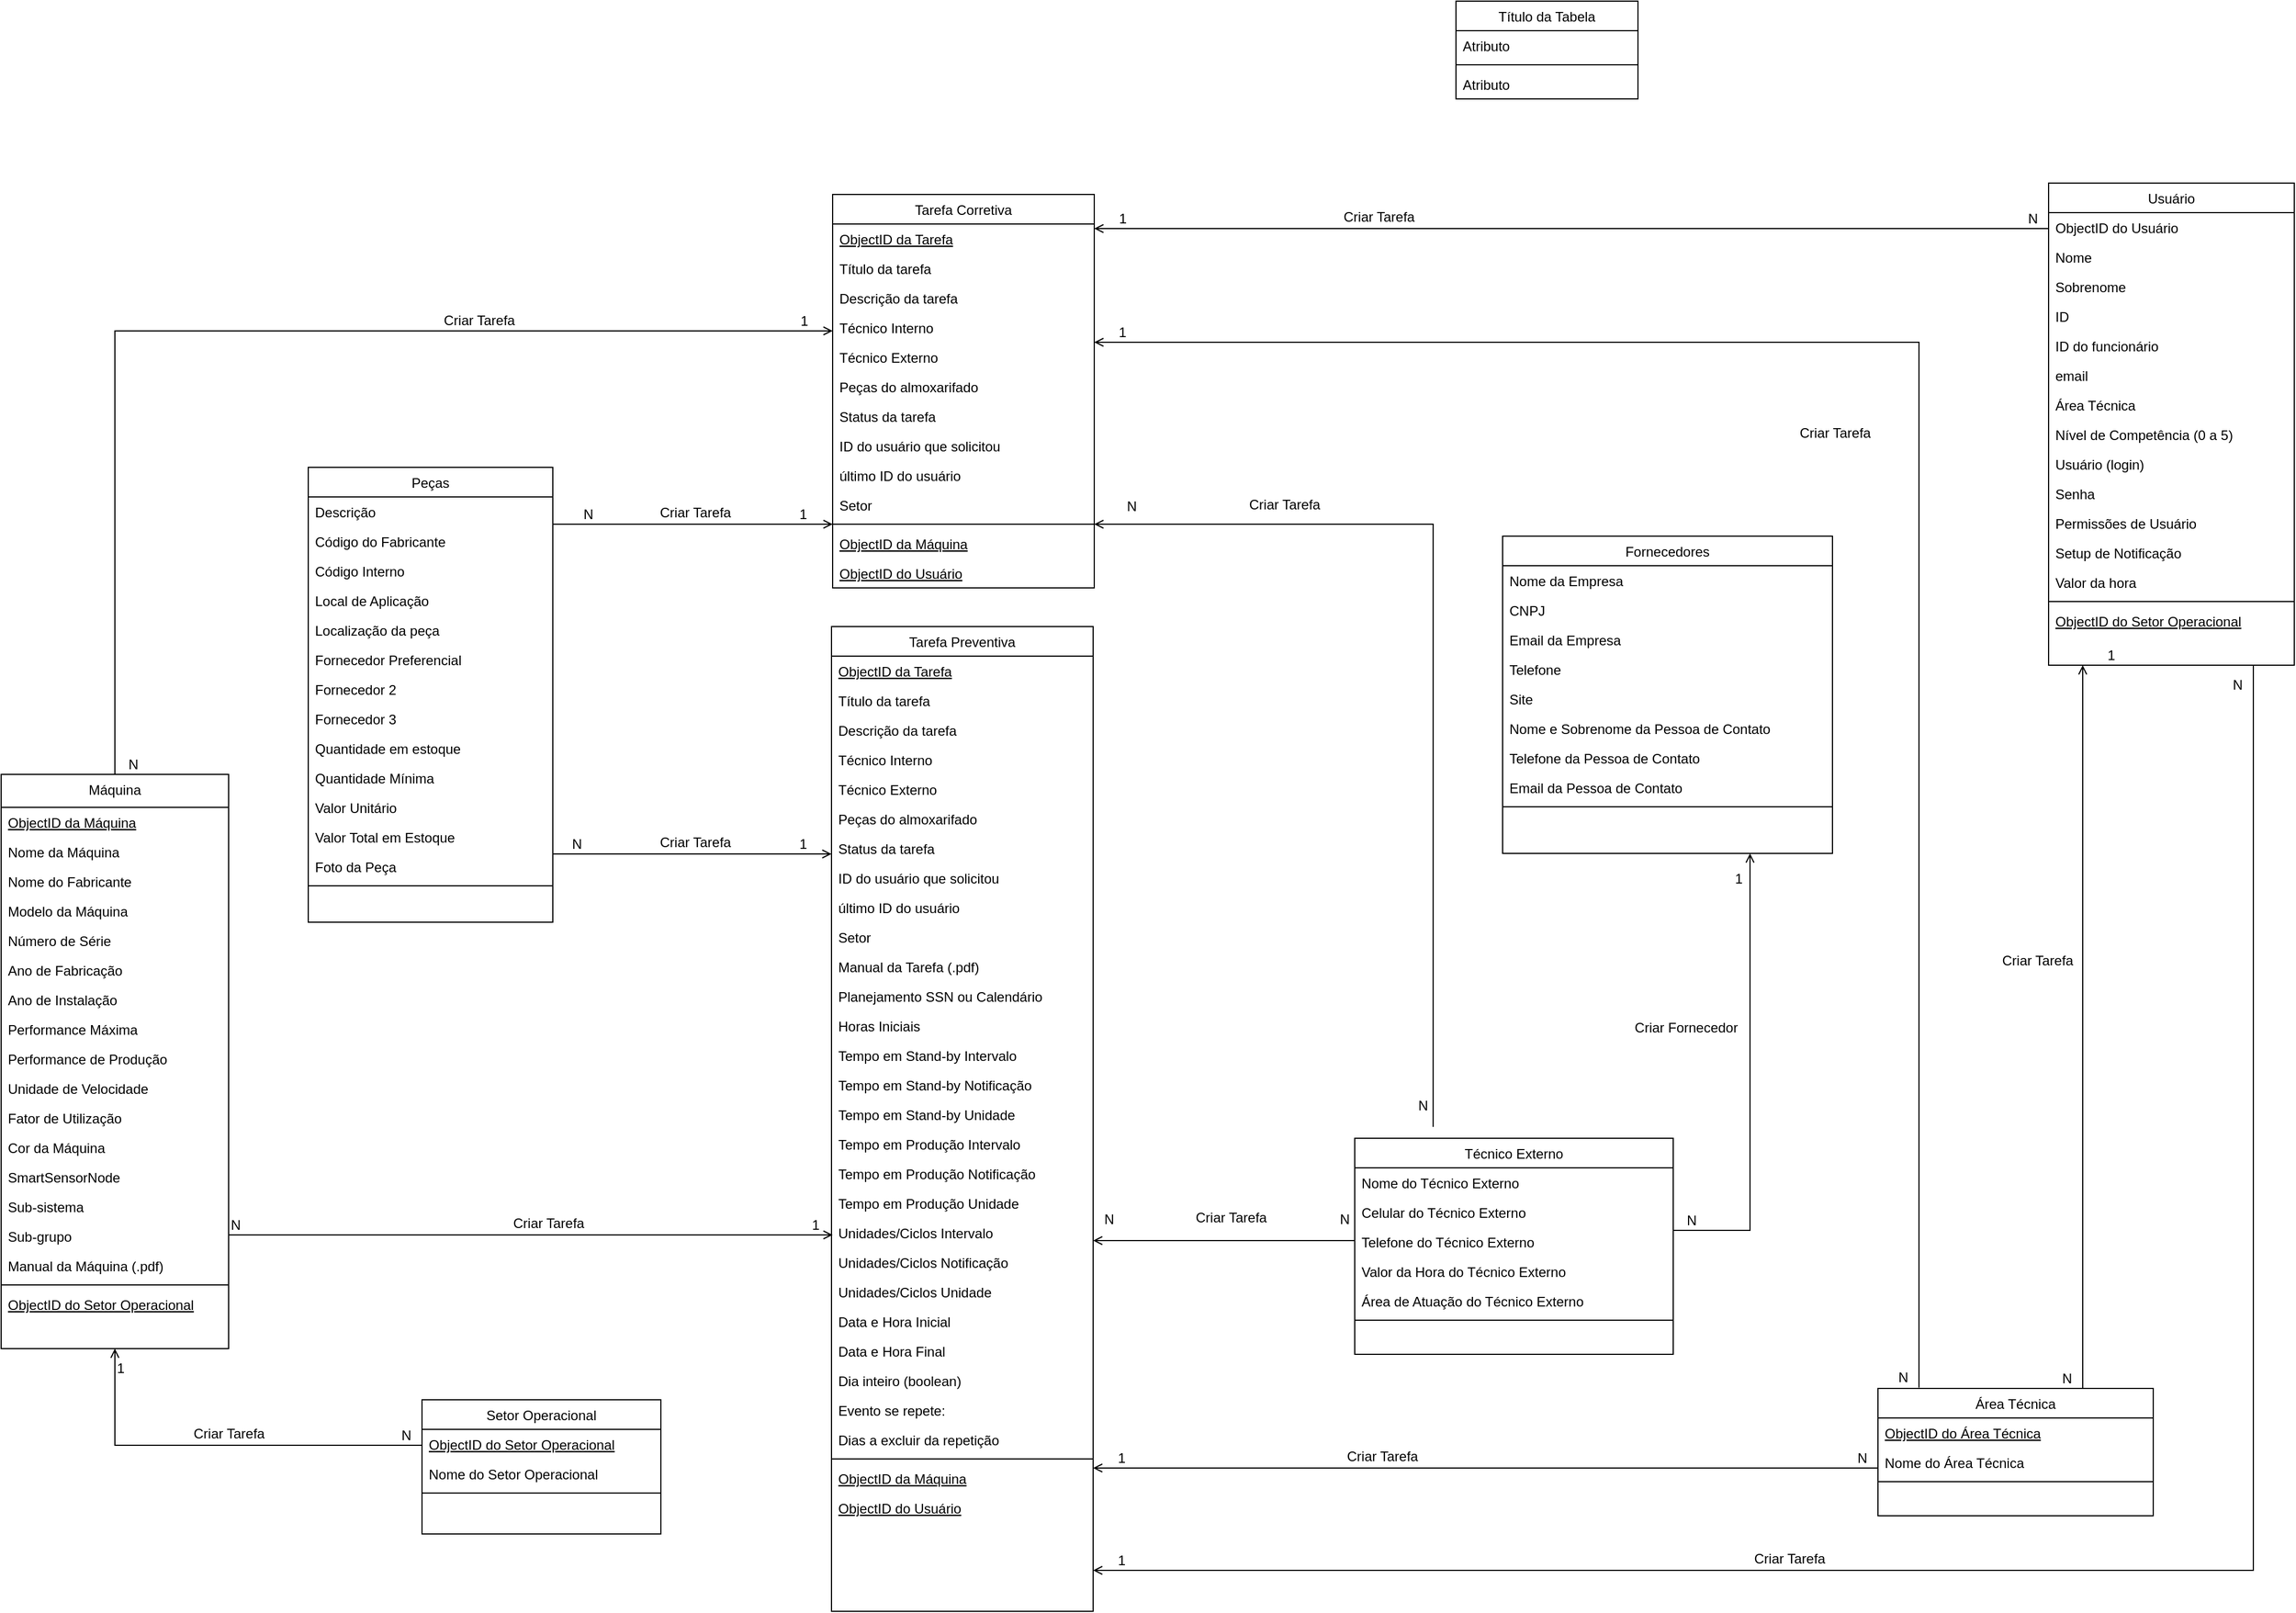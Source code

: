 <mxfile version="26.2.5">
  <diagram id="C5RBs43oDa-KdzZeNtuy" name="Page-1">
    <mxGraphModel dx="6689" dy="3641" grid="1" gridSize="10" guides="1" tooltips="1" connect="1" arrows="1" fold="1" page="1" pageScale="1" pageWidth="827" pageHeight="1169" math="0" shadow="0">
      <root>
        <mxCell id="WIyWlLk6GJQsqaUBKTNV-0" />
        <mxCell id="WIyWlLk6GJQsqaUBKTNV-1" parent="WIyWlLk6GJQsqaUBKTNV-0" />
        <mxCell id="zkfFHV4jXpPFQw0GAbJ--13" value="Título da Tabela" style="swimlane;fontStyle=0;align=center;verticalAlign=top;childLayout=stackLayout;horizontal=1;startSize=26;horizontalStack=0;resizeParent=1;resizeLast=0;collapsible=1;marginBottom=0;rounded=0;shadow=0;strokeWidth=1;" parent="WIyWlLk6GJQsqaUBKTNV-1" vertex="1">
          <mxGeometry x="-1931" y="-2260" width="160" height="86" as="geometry">
            <mxRectangle x="340" y="380" width="170" height="26" as="alternateBounds" />
          </mxGeometry>
        </mxCell>
        <mxCell id="zkfFHV4jXpPFQw0GAbJ--14" value="Atributo" style="text;align=left;verticalAlign=top;spacingLeft=4;spacingRight=4;overflow=hidden;rotatable=0;points=[[0,0.5],[1,0.5]];portConstraint=eastwest;" parent="zkfFHV4jXpPFQw0GAbJ--13" vertex="1">
          <mxGeometry y="26" width="160" height="26" as="geometry" />
        </mxCell>
        <mxCell id="zkfFHV4jXpPFQw0GAbJ--15" value="" style="line;html=1;strokeWidth=1;align=left;verticalAlign=middle;spacingTop=-1;spacingLeft=3;spacingRight=3;rotatable=0;labelPosition=right;points=[];portConstraint=eastwest;" parent="zkfFHV4jXpPFQw0GAbJ--13" vertex="1">
          <mxGeometry y="52" width="160" height="8" as="geometry" />
        </mxCell>
        <mxCell id="gJPejOsy9dFF1rbJm-w0-11" value="Atributo" style="text;align=left;verticalAlign=top;spacingLeft=4;spacingRight=4;overflow=hidden;rotatable=0;points=[[0,0.5],[1,0.5]];portConstraint=eastwest;" parent="zkfFHV4jXpPFQw0GAbJ--13" vertex="1">
          <mxGeometry y="60" width="160" height="26" as="geometry" />
        </mxCell>
        <mxCell id="gJPejOsy9dFF1rbJm-w0-0" value="Tarefa Corretiva" style="swimlane;fontStyle=0;align=center;verticalAlign=top;childLayout=stackLayout;horizontal=1;startSize=26;horizontalStack=0;resizeParent=1;resizeLast=0;collapsible=1;marginBottom=0;rounded=0;shadow=0;strokeWidth=1;" parent="WIyWlLk6GJQsqaUBKTNV-1" vertex="1">
          <mxGeometry x="-2479" y="-2090" width="230" height="346" as="geometry">
            <mxRectangle x="240" y="440" width="170" height="26" as="alternateBounds" />
          </mxGeometry>
        </mxCell>
        <mxCell id="gJPejOsy9dFF1rbJm-w0-62" value="ObjectID da Tarefa" style="text;align=left;verticalAlign=top;spacingLeft=4;spacingRight=4;overflow=hidden;rotatable=0;points=[[0,0.5],[1,0.5]];portConstraint=eastwest;fontStyle=4" parent="gJPejOsy9dFF1rbJm-w0-0" vertex="1">
          <mxGeometry y="26" width="230" height="26" as="geometry" />
        </mxCell>
        <mxCell id="gJPejOsy9dFF1rbJm-w0-4" value="Título da tarefa" style="text;align=left;verticalAlign=top;spacingLeft=4;spacingRight=4;overflow=hidden;rotatable=0;points=[[0,0.5],[1,0.5]];portConstraint=eastwest;fontStyle=0" parent="gJPejOsy9dFF1rbJm-w0-0" vertex="1">
          <mxGeometry y="52" width="230" height="26" as="geometry" />
        </mxCell>
        <mxCell id="gJPejOsy9dFF1rbJm-w0-5" value="Descrição da tarefa" style="text;align=left;verticalAlign=top;spacingLeft=4;spacingRight=4;overflow=hidden;rotatable=0;points=[[0,0.5],[1,0.5]];portConstraint=eastwest;" parent="gJPejOsy9dFF1rbJm-w0-0" vertex="1">
          <mxGeometry y="78" width="230" height="26" as="geometry" />
        </mxCell>
        <mxCell id="gJPejOsy9dFF1rbJm-w0-10" value="Técnico Interno" style="text;align=left;verticalAlign=top;spacingLeft=4;spacingRight=4;overflow=hidden;rotatable=0;points=[[0,0.5],[1,0.5]];portConstraint=eastwest;" parent="gJPejOsy9dFF1rbJm-w0-0" vertex="1">
          <mxGeometry y="104" width="230" height="26" as="geometry" />
        </mxCell>
        <mxCell id="gJPejOsy9dFF1rbJm-w0-9" value="Técnico Externo" style="text;align=left;verticalAlign=top;spacingLeft=4;spacingRight=4;overflow=hidden;rotatable=0;points=[[0,0.5],[1,0.5]];portConstraint=eastwest;" parent="gJPejOsy9dFF1rbJm-w0-0" vertex="1">
          <mxGeometry y="130" width="230" height="26" as="geometry" />
        </mxCell>
        <mxCell id="gJPejOsy9dFF1rbJm-w0-8" value="Peças do almoxarifado" style="text;align=left;verticalAlign=top;spacingLeft=4;spacingRight=4;overflow=hidden;rotatable=0;points=[[0,0.5],[1,0.5]];portConstraint=eastwest;" parent="gJPejOsy9dFF1rbJm-w0-0" vertex="1">
          <mxGeometry y="156" width="230" height="26" as="geometry" />
        </mxCell>
        <mxCell id="gJPejOsy9dFF1rbJm-w0-7" value="Status da tarefa" style="text;align=left;verticalAlign=top;spacingLeft=4;spacingRight=4;overflow=hidden;rotatable=0;points=[[0,0.5],[1,0.5]];portConstraint=eastwest;" parent="gJPejOsy9dFF1rbJm-w0-0" vertex="1">
          <mxGeometry y="182" width="230" height="26" as="geometry" />
        </mxCell>
        <mxCell id="gJPejOsy9dFF1rbJm-w0-6" value="ID do usuário que solicitou" style="text;align=left;verticalAlign=top;spacingLeft=4;spacingRight=4;overflow=hidden;rotatable=0;points=[[0,0.5],[1,0.5]];portConstraint=eastwest;" parent="gJPejOsy9dFF1rbJm-w0-0" vertex="1">
          <mxGeometry y="208" width="230" height="26" as="geometry" />
        </mxCell>
        <mxCell id="gJPejOsy9dFF1rbJm-w0-13" value="último ID do usuário" style="text;align=left;verticalAlign=top;spacingLeft=4;spacingRight=4;overflow=hidden;rotatable=0;points=[[0,0.5],[1,0.5]];portConstraint=eastwest;" parent="gJPejOsy9dFF1rbJm-w0-0" vertex="1">
          <mxGeometry y="234" width="230" height="26" as="geometry" />
        </mxCell>
        <mxCell id="gJPejOsy9dFF1rbJm-w0-12" value="Setor" style="text;align=left;verticalAlign=top;spacingLeft=4;spacingRight=4;overflow=hidden;rotatable=0;points=[[0,0.5],[1,0.5]];portConstraint=eastwest;" parent="gJPejOsy9dFF1rbJm-w0-0" vertex="1">
          <mxGeometry y="260" width="230" height="26" as="geometry" />
        </mxCell>
        <mxCell id="gJPejOsy9dFF1rbJm-w0-2" value="" style="line;html=1;strokeWidth=1;align=left;verticalAlign=middle;spacingTop=-1;spacingLeft=3;spacingRight=3;rotatable=0;labelPosition=right;points=[];portConstraint=eastwest;" parent="gJPejOsy9dFF1rbJm-w0-0" vertex="1">
          <mxGeometry y="286" width="230" height="8" as="geometry" />
        </mxCell>
        <mxCell id="gJPejOsy9dFF1rbJm-w0-63" value="ObjectID da Máquina" style="text;align=left;verticalAlign=top;spacingLeft=4;spacingRight=4;overflow=hidden;rotatable=0;points=[[0,0.5],[1,0.5]];portConstraint=eastwest;fontStyle=4" parent="gJPejOsy9dFF1rbJm-w0-0" vertex="1">
          <mxGeometry y="294" width="230" height="26" as="geometry" />
        </mxCell>
        <mxCell id="gJPejOsy9dFF1rbJm-w0-82" value="ObjectID do Usuário" style="text;align=left;verticalAlign=top;spacingLeft=4;spacingRight=4;overflow=hidden;rotatable=0;points=[[0,0.5],[1,0.5]];portConstraint=eastwest;fontStyle=4" parent="gJPejOsy9dFF1rbJm-w0-0" vertex="1">
          <mxGeometry y="320" width="230" height="26" as="geometry" />
        </mxCell>
        <mxCell id="gJPejOsy9dFF1rbJm-w0-17" value="Usuário" style="swimlane;fontStyle=0;align=center;verticalAlign=top;childLayout=stackLayout;horizontal=1;startSize=26;horizontalStack=0;resizeParent=1;resizeLast=0;collapsible=1;marginBottom=0;rounded=0;shadow=0;strokeWidth=1;" parent="WIyWlLk6GJQsqaUBKTNV-1" vertex="1">
          <mxGeometry x="-1410" y="-2100" width="216" height="424" as="geometry">
            <mxRectangle x="340" y="380" width="170" height="26" as="alternateBounds" />
          </mxGeometry>
        </mxCell>
        <mxCell id="gJPejOsy9dFF1rbJm-w0-81" value="ObjectID do Usuário" style="text;align=left;verticalAlign=top;spacingLeft=4;spacingRight=4;overflow=hidden;rotatable=0;points=[[0,0.5],[1,0.5]];portConstraint=eastwest;" parent="gJPejOsy9dFF1rbJm-w0-17" vertex="1">
          <mxGeometry y="26" width="216" height="26" as="geometry" />
        </mxCell>
        <mxCell id="gJPejOsy9dFF1rbJm-w0-18" value="Nome" style="text;align=left;verticalAlign=top;spacingLeft=4;spacingRight=4;overflow=hidden;rotatable=0;points=[[0,0.5],[1,0.5]];portConstraint=eastwest;" parent="gJPejOsy9dFF1rbJm-w0-17" vertex="1">
          <mxGeometry y="52" width="216" height="26" as="geometry" />
        </mxCell>
        <mxCell id="gJPejOsy9dFF1rbJm-w0-32" value="Sobrenome" style="text;align=left;verticalAlign=top;spacingLeft=4;spacingRight=4;overflow=hidden;rotatable=0;points=[[0,0.5],[1,0.5]];portConstraint=eastwest;" parent="gJPejOsy9dFF1rbJm-w0-17" vertex="1">
          <mxGeometry y="78" width="216" height="26" as="geometry" />
        </mxCell>
        <mxCell id="gJPejOsy9dFF1rbJm-w0-31" value="ID" style="text;align=left;verticalAlign=top;spacingLeft=4;spacingRight=4;overflow=hidden;rotatable=0;points=[[0,0.5],[1,0.5]];portConstraint=eastwest;" parent="gJPejOsy9dFF1rbJm-w0-17" vertex="1">
          <mxGeometry y="104" width="216" height="26" as="geometry" />
        </mxCell>
        <mxCell id="gJPejOsy9dFF1rbJm-w0-35" value="ID do funcionário" style="text;align=left;verticalAlign=top;spacingLeft=4;spacingRight=4;overflow=hidden;rotatable=0;points=[[0,0.5],[1,0.5]];portConstraint=eastwest;" parent="gJPejOsy9dFF1rbJm-w0-17" vertex="1">
          <mxGeometry y="130" width="216" height="26" as="geometry" />
        </mxCell>
        <mxCell id="gJPejOsy9dFF1rbJm-w0-30" value="email" style="text;align=left;verticalAlign=top;spacingLeft=4;spacingRight=4;overflow=hidden;rotatable=0;points=[[0,0.5],[1,0.5]];portConstraint=eastwest;" parent="gJPejOsy9dFF1rbJm-w0-17" vertex="1">
          <mxGeometry y="156" width="216" height="26" as="geometry" />
        </mxCell>
        <mxCell id="gJPejOsy9dFF1rbJm-w0-29" value="Área Técnica" style="text;align=left;verticalAlign=top;spacingLeft=4;spacingRight=4;overflow=hidden;rotatable=0;points=[[0,0.5],[1,0.5]];portConstraint=eastwest;" parent="gJPejOsy9dFF1rbJm-w0-17" vertex="1">
          <mxGeometry y="182" width="216" height="26" as="geometry" />
        </mxCell>
        <mxCell id="gJPejOsy9dFF1rbJm-w0-28" value="Nível de Competência (0 a 5)" style="text;align=left;verticalAlign=top;spacingLeft=4;spacingRight=4;overflow=hidden;rotatable=0;points=[[0,0.5],[1,0.5]];portConstraint=eastwest;" parent="gJPejOsy9dFF1rbJm-w0-17" vertex="1">
          <mxGeometry y="208" width="216" height="26" as="geometry" />
        </mxCell>
        <mxCell id="gJPejOsy9dFF1rbJm-w0-27" value="Usuário (login)" style="text;align=left;verticalAlign=top;spacingLeft=4;spacingRight=4;overflow=hidden;rotatable=0;points=[[0,0.5],[1,0.5]];portConstraint=eastwest;" parent="gJPejOsy9dFF1rbJm-w0-17" vertex="1">
          <mxGeometry y="234" width="216" height="26" as="geometry" />
        </mxCell>
        <mxCell id="gJPejOsy9dFF1rbJm-w0-26" value="Senha" style="text;align=left;verticalAlign=top;spacingLeft=4;spacingRight=4;overflow=hidden;rotatable=0;points=[[0,0.5],[1,0.5]];portConstraint=eastwest;" parent="gJPejOsy9dFF1rbJm-w0-17" vertex="1">
          <mxGeometry y="260" width="216" height="26" as="geometry" />
        </mxCell>
        <mxCell id="gJPejOsy9dFF1rbJm-w0-33" value="Permissões de Usuário" style="text;align=left;verticalAlign=top;spacingLeft=4;spacingRight=4;overflow=hidden;rotatable=0;points=[[0,0.5],[1,0.5]];portConstraint=eastwest;" parent="gJPejOsy9dFF1rbJm-w0-17" vertex="1">
          <mxGeometry y="286" width="216" height="26" as="geometry" />
        </mxCell>
        <mxCell id="gJPejOsy9dFF1rbJm-w0-34" value="Setup de Notificação" style="text;align=left;verticalAlign=top;spacingLeft=4;spacingRight=4;overflow=hidden;rotatable=0;points=[[0,0.5],[1,0.5]];portConstraint=eastwest;" parent="gJPejOsy9dFF1rbJm-w0-17" vertex="1">
          <mxGeometry y="312" width="216" height="26" as="geometry" />
        </mxCell>
        <mxCell id="gJPejOsy9dFF1rbJm-w0-36" value="Valor da hora" style="text;align=left;verticalAlign=top;spacingLeft=4;spacingRight=4;overflow=hidden;rotatable=0;points=[[0,0.5],[1,0.5]];portConstraint=eastwest;" parent="gJPejOsy9dFF1rbJm-w0-17" vertex="1">
          <mxGeometry y="338" width="216" height="26" as="geometry" />
        </mxCell>
        <mxCell id="gJPejOsy9dFF1rbJm-w0-19" value="" style="line;html=1;strokeWidth=1;align=left;verticalAlign=middle;spacingTop=-1;spacingLeft=3;spacingRight=3;rotatable=0;labelPosition=right;points=[];portConstraint=eastwest;" parent="gJPejOsy9dFF1rbJm-w0-17" vertex="1">
          <mxGeometry y="364" width="216" height="8" as="geometry" />
        </mxCell>
        <mxCell id="gJPejOsy9dFF1rbJm-w0-105" value="ObjectID do Setor Operacional" style="text;align=left;verticalAlign=top;spacingLeft=4;spacingRight=4;overflow=hidden;rotatable=0;points=[[0,0.5],[1,0.5]];portConstraint=eastwest;fontStyle=4" parent="gJPejOsy9dFF1rbJm-w0-17" vertex="1">
          <mxGeometry y="372" width="216" height="26" as="geometry" />
        </mxCell>
        <mxCell id="gJPejOsy9dFF1rbJm-w0-21" value="Peças" style="swimlane;fontStyle=0;align=center;verticalAlign=top;childLayout=stackLayout;horizontal=1;startSize=26;horizontalStack=0;resizeParent=1;resizeLast=0;collapsible=1;marginBottom=0;rounded=0;shadow=0;strokeWidth=1;" parent="WIyWlLk6GJQsqaUBKTNV-1" vertex="1">
          <mxGeometry x="-2940" y="-1850" width="215" height="400" as="geometry">
            <mxRectangle x="550" y="499" width="170" height="26" as="alternateBounds" />
          </mxGeometry>
        </mxCell>
        <mxCell id="gJPejOsy9dFF1rbJm-w0-22" value="Descrição" style="text;align=left;verticalAlign=top;spacingLeft=4;spacingRight=4;overflow=hidden;rotatable=0;points=[[0,0.5],[1,0.5]];portConstraint=eastwest;" parent="gJPejOsy9dFF1rbJm-w0-21" vertex="1">
          <mxGeometry y="26" width="215" height="26" as="geometry" />
        </mxCell>
        <mxCell id="gJPejOsy9dFF1rbJm-w0-118" value="Código do Fabricante" style="text;align=left;verticalAlign=top;spacingLeft=4;spacingRight=4;overflow=hidden;rotatable=0;points=[[0,0.5],[1,0.5]];portConstraint=eastwest;" parent="gJPejOsy9dFF1rbJm-w0-21" vertex="1">
          <mxGeometry y="52" width="215" height="26" as="geometry" />
        </mxCell>
        <mxCell id="gJPejOsy9dFF1rbJm-w0-117" value="Código Interno" style="text;align=left;verticalAlign=top;spacingLeft=4;spacingRight=4;overflow=hidden;rotatable=0;points=[[0,0.5],[1,0.5]];portConstraint=eastwest;" parent="gJPejOsy9dFF1rbJm-w0-21" vertex="1">
          <mxGeometry y="78" width="215" height="26" as="geometry" />
        </mxCell>
        <mxCell id="gJPejOsy9dFF1rbJm-w0-116" value="Local de Aplicação" style="text;align=left;verticalAlign=top;spacingLeft=4;spacingRight=4;overflow=hidden;rotatable=0;points=[[0,0.5],[1,0.5]];portConstraint=eastwest;" parent="gJPejOsy9dFF1rbJm-w0-21" vertex="1">
          <mxGeometry y="104" width="215" height="26" as="geometry" />
        </mxCell>
        <mxCell id="gJPejOsy9dFF1rbJm-w0-115" value="Localização da peça" style="text;align=left;verticalAlign=top;spacingLeft=4;spacingRight=4;overflow=hidden;rotatable=0;points=[[0,0.5],[1,0.5]];portConstraint=eastwest;" parent="gJPejOsy9dFF1rbJm-w0-21" vertex="1">
          <mxGeometry y="130" width="215" height="26" as="geometry" />
        </mxCell>
        <mxCell id="gJPejOsy9dFF1rbJm-w0-114" value="Fornecedor Preferencial" style="text;align=left;verticalAlign=top;spacingLeft=4;spacingRight=4;overflow=hidden;rotatable=0;points=[[0,0.5],[1,0.5]];portConstraint=eastwest;" parent="gJPejOsy9dFF1rbJm-w0-21" vertex="1">
          <mxGeometry y="156" width="215" height="26" as="geometry" />
        </mxCell>
        <mxCell id="gJPejOsy9dFF1rbJm-w0-123" value="Fornecedor 2" style="text;align=left;verticalAlign=top;spacingLeft=4;spacingRight=4;overflow=hidden;rotatable=0;points=[[0,0.5],[1,0.5]];portConstraint=eastwest;" parent="gJPejOsy9dFF1rbJm-w0-21" vertex="1">
          <mxGeometry y="182" width="215" height="26" as="geometry" />
        </mxCell>
        <mxCell id="gJPejOsy9dFF1rbJm-w0-122" value="Fornecedor 3" style="text;align=left;verticalAlign=top;spacingLeft=4;spacingRight=4;overflow=hidden;rotatable=0;points=[[0,0.5],[1,0.5]];portConstraint=eastwest;" parent="gJPejOsy9dFF1rbJm-w0-21" vertex="1">
          <mxGeometry y="208" width="215" height="26" as="geometry" />
        </mxCell>
        <mxCell id="gJPejOsy9dFF1rbJm-w0-121" value="Quantidade em estoque" style="text;align=left;verticalAlign=top;spacingLeft=4;spacingRight=4;overflow=hidden;rotatable=0;points=[[0,0.5],[1,0.5]];portConstraint=eastwest;" parent="gJPejOsy9dFF1rbJm-w0-21" vertex="1">
          <mxGeometry y="234" width="215" height="26" as="geometry" />
        </mxCell>
        <mxCell id="gJPejOsy9dFF1rbJm-w0-120" value="Quantidade Mínima" style="text;align=left;verticalAlign=top;spacingLeft=4;spacingRight=4;overflow=hidden;rotatable=0;points=[[0,0.5],[1,0.5]];portConstraint=eastwest;" parent="gJPejOsy9dFF1rbJm-w0-21" vertex="1">
          <mxGeometry y="260" width="215" height="26" as="geometry" />
        </mxCell>
        <mxCell id="gJPejOsy9dFF1rbJm-w0-125" value="Valor Unitário" style="text;align=left;verticalAlign=top;spacingLeft=4;spacingRight=4;overflow=hidden;rotatable=0;points=[[0,0.5],[1,0.5]];portConstraint=eastwest;" parent="gJPejOsy9dFF1rbJm-w0-21" vertex="1">
          <mxGeometry y="286" width="215" height="26" as="geometry" />
        </mxCell>
        <mxCell id="gJPejOsy9dFF1rbJm-w0-124" value="Valor Total em Estoque" style="text;align=left;verticalAlign=top;spacingLeft=4;spacingRight=4;overflow=hidden;rotatable=0;points=[[0,0.5],[1,0.5]];portConstraint=eastwest;" parent="gJPejOsy9dFF1rbJm-w0-21" vertex="1">
          <mxGeometry y="312" width="215" height="26" as="geometry" />
        </mxCell>
        <mxCell id="gJPejOsy9dFF1rbJm-w0-126" value="Foto da Peça" style="text;align=left;verticalAlign=top;spacingLeft=4;spacingRight=4;overflow=hidden;rotatable=0;points=[[0,0.5],[1,0.5]];portConstraint=eastwest;" parent="gJPejOsy9dFF1rbJm-w0-21" vertex="1">
          <mxGeometry y="338" width="215" height="26" as="geometry" />
        </mxCell>
        <mxCell id="gJPejOsy9dFF1rbJm-w0-23" value="" style="line;html=1;strokeWidth=1;align=left;verticalAlign=middle;spacingTop=-1;spacingLeft=3;spacingRight=3;rotatable=0;labelPosition=right;points=[];portConstraint=eastwest;" parent="gJPejOsy9dFF1rbJm-w0-21" vertex="1">
          <mxGeometry y="364" width="215" height="8" as="geometry" />
        </mxCell>
        <mxCell id="gJPejOsy9dFF1rbJm-w0-37" value="Máquina" style="swimlane;fontStyle=0;align=center;verticalAlign=top;childLayout=stackLayout;horizontal=1;startSize=29;horizontalStack=0;resizeParent=1;resizeLast=0;collapsible=1;marginBottom=0;rounded=0;shadow=0;strokeWidth=1;" parent="WIyWlLk6GJQsqaUBKTNV-1" vertex="1">
          <mxGeometry x="-3210" y="-1580" width="200" height="505" as="geometry">
            <mxRectangle x="550" y="499" width="170" height="26" as="alternateBounds" />
          </mxGeometry>
        </mxCell>
        <mxCell id="gJPejOsy9dFF1rbJm-w0-61" value="ObjectID da Máquina" style="text;align=left;verticalAlign=top;spacingLeft=4;spacingRight=4;overflow=hidden;rotatable=0;points=[[0,0.5],[1,0.5]];portConstraint=eastwest;fontStyle=4" parent="gJPejOsy9dFF1rbJm-w0-37" vertex="1">
          <mxGeometry y="29" width="200" height="26" as="geometry" />
        </mxCell>
        <mxCell id="gJPejOsy9dFF1rbJm-w0-49" value="Nome da Máquina" style="text;align=left;verticalAlign=top;spacingLeft=4;spacingRight=4;overflow=hidden;rotatable=0;points=[[0,0.5],[1,0.5]];portConstraint=eastwest;" parent="gJPejOsy9dFF1rbJm-w0-37" vertex="1">
          <mxGeometry y="55" width="200" height="26" as="geometry" />
        </mxCell>
        <mxCell id="gJPejOsy9dFF1rbJm-w0-48" value="Nome do Fabricante" style="text;align=left;verticalAlign=top;spacingLeft=4;spacingRight=4;overflow=hidden;rotatable=0;points=[[0,0.5],[1,0.5]];portConstraint=eastwest;" parent="gJPejOsy9dFF1rbJm-w0-37" vertex="1">
          <mxGeometry y="81" width="200" height="26" as="geometry" />
        </mxCell>
        <mxCell id="gJPejOsy9dFF1rbJm-w0-47" value="Modelo da Máquina" style="text;align=left;verticalAlign=top;spacingLeft=4;spacingRight=4;overflow=hidden;rotatable=0;points=[[0,0.5],[1,0.5]];portConstraint=eastwest;" parent="gJPejOsy9dFF1rbJm-w0-37" vertex="1">
          <mxGeometry y="107" width="200" height="26" as="geometry" />
        </mxCell>
        <mxCell id="gJPejOsy9dFF1rbJm-w0-46" value="Número de Série" style="text;align=left;verticalAlign=top;spacingLeft=4;spacingRight=4;overflow=hidden;rotatable=0;points=[[0,0.5],[1,0.5]];portConstraint=eastwest;" parent="gJPejOsy9dFF1rbJm-w0-37" vertex="1">
          <mxGeometry y="133" width="200" height="26" as="geometry" />
        </mxCell>
        <mxCell id="gJPejOsy9dFF1rbJm-w0-45" value="Ano de Fabricação" style="text;align=left;verticalAlign=top;spacingLeft=4;spacingRight=4;overflow=hidden;rotatable=0;points=[[0,0.5],[1,0.5]];portConstraint=eastwest;" parent="gJPejOsy9dFF1rbJm-w0-37" vertex="1">
          <mxGeometry y="159" width="200" height="26" as="geometry" />
        </mxCell>
        <mxCell id="gJPejOsy9dFF1rbJm-w0-44" value="Ano de Instalação" style="text;align=left;verticalAlign=top;spacingLeft=4;spacingRight=4;overflow=hidden;rotatable=0;points=[[0,0.5],[1,0.5]];portConstraint=eastwest;" parent="gJPejOsy9dFF1rbJm-w0-37" vertex="1">
          <mxGeometry y="185" width="200" height="26" as="geometry" />
        </mxCell>
        <mxCell id="gJPejOsy9dFF1rbJm-w0-43" value="Performance Máxima" style="text;align=left;verticalAlign=top;spacingLeft=4;spacingRight=4;overflow=hidden;rotatable=0;points=[[0,0.5],[1,0.5]];portConstraint=eastwest;" parent="gJPejOsy9dFF1rbJm-w0-37" vertex="1">
          <mxGeometry y="211" width="200" height="26" as="geometry" />
        </mxCell>
        <mxCell id="gJPejOsy9dFF1rbJm-w0-42" value="Performance de Produção" style="text;align=left;verticalAlign=top;spacingLeft=4;spacingRight=4;overflow=hidden;rotatable=0;points=[[0,0.5],[1,0.5]];portConstraint=eastwest;" parent="gJPejOsy9dFF1rbJm-w0-37" vertex="1">
          <mxGeometry y="237" width="200" height="26" as="geometry" />
        </mxCell>
        <mxCell id="gJPejOsy9dFF1rbJm-w0-41" value="Unidade de Velocidade" style="text;align=left;verticalAlign=top;spacingLeft=4;spacingRight=4;overflow=hidden;rotatable=0;points=[[0,0.5],[1,0.5]];portConstraint=eastwest;" parent="gJPejOsy9dFF1rbJm-w0-37" vertex="1">
          <mxGeometry y="263" width="200" height="26" as="geometry" />
        </mxCell>
        <mxCell id="gJPejOsy9dFF1rbJm-w0-51" value="Fator de Utilização" style="text;align=left;verticalAlign=top;spacingLeft=4;spacingRight=4;overflow=hidden;rotatable=0;points=[[0,0.5],[1,0.5]];portConstraint=eastwest;" parent="gJPejOsy9dFF1rbJm-w0-37" vertex="1">
          <mxGeometry y="289" width="200" height="26" as="geometry" />
        </mxCell>
        <mxCell id="gJPejOsy9dFF1rbJm-w0-50" value="Cor da Máquina" style="text;align=left;verticalAlign=top;spacingLeft=4;spacingRight=4;overflow=hidden;rotatable=0;points=[[0,0.5],[1,0.5]];portConstraint=eastwest;" parent="gJPejOsy9dFF1rbJm-w0-37" vertex="1">
          <mxGeometry y="315" width="200" height="26" as="geometry" />
        </mxCell>
        <mxCell id="gJPejOsy9dFF1rbJm-w0-54" value="SmartSensorNode" style="text;align=left;verticalAlign=top;spacingLeft=4;spacingRight=4;overflow=hidden;rotatable=0;points=[[0,0.5],[1,0.5]];portConstraint=eastwest;" parent="gJPejOsy9dFF1rbJm-w0-37" vertex="1">
          <mxGeometry y="341" width="200" height="26" as="geometry" />
        </mxCell>
        <mxCell id="gJPejOsy9dFF1rbJm-w0-53" value="Sub-sistema" style="text;align=left;verticalAlign=top;spacingLeft=4;spacingRight=4;overflow=hidden;rotatable=0;points=[[0,0.5],[1,0.5]];portConstraint=eastwest;" parent="gJPejOsy9dFF1rbJm-w0-37" vertex="1">
          <mxGeometry y="367" width="200" height="26" as="geometry" />
        </mxCell>
        <mxCell id="gJPejOsy9dFF1rbJm-w0-52" value="Sub-grupo" style="text;align=left;verticalAlign=top;spacingLeft=4;spacingRight=4;overflow=hidden;rotatable=0;points=[[0,0.5],[1,0.5]];portConstraint=eastwest;" parent="gJPejOsy9dFF1rbJm-w0-37" vertex="1">
          <mxGeometry y="393" width="200" height="26" as="geometry" />
        </mxCell>
        <mxCell id="gJPejOsy9dFF1rbJm-w0-55" value="Manual da Máquina (.pdf)" style="text;align=left;verticalAlign=top;spacingLeft=4;spacingRight=4;overflow=hidden;rotatable=0;points=[[0,0.5],[1,0.5]];portConstraint=eastwest;" parent="gJPejOsy9dFF1rbJm-w0-37" vertex="1">
          <mxGeometry y="419" width="200" height="26" as="geometry" />
        </mxCell>
        <mxCell id="gJPejOsy9dFF1rbJm-w0-39" value="" style="line;html=1;strokeWidth=1;align=left;verticalAlign=middle;spacingTop=-1;spacingLeft=3;spacingRight=3;rotatable=0;labelPosition=right;points=[];portConstraint=eastwest;" parent="gJPejOsy9dFF1rbJm-w0-37" vertex="1">
          <mxGeometry y="445" width="200" height="8" as="geometry" />
        </mxCell>
        <mxCell id="gJPejOsy9dFF1rbJm-w0-104" value="ObjectID do Setor Operacional" style="text;align=left;verticalAlign=top;spacingLeft=4;spacingRight=4;overflow=hidden;rotatable=0;points=[[0,0.5],[1,0.5]];portConstraint=eastwest;fontStyle=4" parent="gJPejOsy9dFF1rbJm-w0-37" vertex="1">
          <mxGeometry y="453" width="200" height="26" as="geometry" />
        </mxCell>
        <mxCell id="gJPejOsy9dFF1rbJm-w0-57" value="" style="endArrow=open;shadow=0;strokeWidth=1;rounded=0;curved=0;endFill=1;edgeStyle=elbowEdgeStyle;elbow=vertical;" parent="WIyWlLk6GJQsqaUBKTNV-1" source="gJPejOsy9dFF1rbJm-w0-37" target="gJPejOsy9dFF1rbJm-w0-0" edge="1">
          <mxGeometry x="0.5" y="41" relative="1" as="geometry">
            <mxPoint x="-2770" y="-1985" as="sourcePoint" />
            <mxPoint x="-2357" y="-2009" as="targetPoint" />
            <mxPoint x="-40" y="32" as="offset" />
            <Array as="points">
              <mxPoint x="-2610" y="-1970" />
              <mxPoint x="-2483" y="-1985" />
            </Array>
          </mxGeometry>
        </mxCell>
        <mxCell id="gJPejOsy9dFF1rbJm-w0-58" value="N" style="resizable=0;align=left;verticalAlign=bottom;labelBackgroundColor=none;fontSize=12;" parent="gJPejOsy9dFF1rbJm-w0-57" connectable="0" vertex="1">
          <mxGeometry x="-1" relative="1" as="geometry">
            <mxPoint x="10" as="offset" />
          </mxGeometry>
        </mxCell>
        <mxCell id="gJPejOsy9dFF1rbJm-w0-59" value="1" style="resizable=0;align=right;verticalAlign=bottom;labelBackgroundColor=none;fontSize=12;" parent="gJPejOsy9dFF1rbJm-w0-57" connectable="0" vertex="1">
          <mxGeometry x="1" relative="1" as="geometry">
            <mxPoint x="-20" as="offset" />
          </mxGeometry>
        </mxCell>
        <mxCell id="gJPejOsy9dFF1rbJm-w0-60" value="Criar Tarefa" style="text;html=1;resizable=0;points=[];;align=center;verticalAlign=middle;labelBackgroundColor=none;rounded=0;shadow=0;strokeWidth=1;fontSize=12;" parent="gJPejOsy9dFF1rbJm-w0-57" vertex="1" connectable="0">
          <mxGeometry x="0.5" y="49" relative="1" as="geometry">
            <mxPoint x="-56" y="40" as="offset" />
          </mxGeometry>
        </mxCell>
        <mxCell id="gJPejOsy9dFF1rbJm-w0-64" value="Tarefa Preventiva" style="swimlane;fontStyle=0;align=center;verticalAlign=top;childLayout=stackLayout;horizontal=1;startSize=26;horizontalStack=0;resizeParent=1;resizeLast=0;collapsible=1;marginBottom=0;rounded=0;shadow=0;strokeWidth=1;" parent="WIyWlLk6GJQsqaUBKTNV-1" vertex="1">
          <mxGeometry x="-2480" y="-1710" width="230" height="866" as="geometry">
            <mxRectangle x="240" y="440" width="170" height="26" as="alternateBounds" />
          </mxGeometry>
        </mxCell>
        <mxCell id="gJPejOsy9dFF1rbJm-w0-65" value="ObjectID da Tarefa" style="text;align=left;verticalAlign=top;spacingLeft=4;spacingRight=4;overflow=hidden;rotatable=0;points=[[0,0.5],[1,0.5]];portConstraint=eastwest;fontStyle=4" parent="gJPejOsy9dFF1rbJm-w0-64" vertex="1">
          <mxGeometry y="26" width="230" height="26" as="geometry" />
        </mxCell>
        <mxCell id="gJPejOsy9dFF1rbJm-w0-66" value="Título da tarefa" style="text;align=left;verticalAlign=top;spacingLeft=4;spacingRight=4;overflow=hidden;rotatable=0;points=[[0,0.5],[1,0.5]];portConstraint=eastwest;fontStyle=0" parent="gJPejOsy9dFF1rbJm-w0-64" vertex="1">
          <mxGeometry y="52" width="230" height="26" as="geometry" />
        </mxCell>
        <mxCell id="gJPejOsy9dFF1rbJm-w0-67" value="Descrição da tarefa" style="text;align=left;verticalAlign=top;spacingLeft=4;spacingRight=4;overflow=hidden;rotatable=0;points=[[0,0.5],[1,0.5]];portConstraint=eastwest;" parent="gJPejOsy9dFF1rbJm-w0-64" vertex="1">
          <mxGeometry y="78" width="230" height="26" as="geometry" />
        </mxCell>
        <mxCell id="gJPejOsy9dFF1rbJm-w0-68" value="Técnico Interno" style="text;align=left;verticalAlign=top;spacingLeft=4;spacingRight=4;overflow=hidden;rotatable=0;points=[[0,0.5],[1,0.5]];portConstraint=eastwest;" parent="gJPejOsy9dFF1rbJm-w0-64" vertex="1">
          <mxGeometry y="104" width="230" height="26" as="geometry" />
        </mxCell>
        <mxCell id="gJPejOsy9dFF1rbJm-w0-69" value="Técnico Externo" style="text;align=left;verticalAlign=top;spacingLeft=4;spacingRight=4;overflow=hidden;rotatable=0;points=[[0,0.5],[1,0.5]];portConstraint=eastwest;" parent="gJPejOsy9dFF1rbJm-w0-64" vertex="1">
          <mxGeometry y="130" width="230" height="26" as="geometry" />
        </mxCell>
        <mxCell id="gJPejOsy9dFF1rbJm-w0-70" value="Peças do almoxarifado" style="text;align=left;verticalAlign=top;spacingLeft=4;spacingRight=4;overflow=hidden;rotatable=0;points=[[0,0.5],[1,0.5]];portConstraint=eastwest;" parent="gJPejOsy9dFF1rbJm-w0-64" vertex="1">
          <mxGeometry y="156" width="230" height="26" as="geometry" />
        </mxCell>
        <mxCell id="gJPejOsy9dFF1rbJm-w0-71" value="Status da tarefa" style="text;align=left;verticalAlign=top;spacingLeft=4;spacingRight=4;overflow=hidden;rotatable=0;points=[[0,0.5],[1,0.5]];portConstraint=eastwest;" parent="gJPejOsy9dFF1rbJm-w0-64" vertex="1">
          <mxGeometry y="182" width="230" height="26" as="geometry" />
        </mxCell>
        <mxCell id="gJPejOsy9dFF1rbJm-w0-72" value="ID do usuário que solicitou" style="text;align=left;verticalAlign=top;spacingLeft=4;spacingRight=4;overflow=hidden;rotatable=0;points=[[0,0.5],[1,0.5]];portConstraint=eastwest;" parent="gJPejOsy9dFF1rbJm-w0-64" vertex="1">
          <mxGeometry y="208" width="230" height="26" as="geometry" />
        </mxCell>
        <mxCell id="gJPejOsy9dFF1rbJm-w0-73" value="último ID do usuário" style="text;align=left;verticalAlign=top;spacingLeft=4;spacingRight=4;overflow=hidden;rotatable=0;points=[[0,0.5],[1,0.5]];portConstraint=eastwest;" parent="gJPejOsy9dFF1rbJm-w0-64" vertex="1">
          <mxGeometry y="234" width="230" height="26" as="geometry" />
        </mxCell>
        <mxCell id="gJPejOsy9dFF1rbJm-w0-74" value="Setor" style="text;align=left;verticalAlign=top;spacingLeft=4;spacingRight=4;overflow=hidden;rotatable=0;points=[[0,0.5],[1,0.5]];portConstraint=eastwest;" parent="gJPejOsy9dFF1rbJm-w0-64" vertex="1">
          <mxGeometry y="260" width="230" height="26" as="geometry" />
        </mxCell>
        <mxCell id="gJPejOsy9dFF1rbJm-w0-150" value="Manual da Tarefa (.pdf)" style="text;align=left;verticalAlign=top;spacingLeft=4;spacingRight=4;overflow=hidden;rotatable=0;points=[[0,0.5],[1,0.5]];portConstraint=eastwest;" parent="gJPejOsy9dFF1rbJm-w0-64" vertex="1">
          <mxGeometry y="286" width="230" height="26" as="geometry" />
        </mxCell>
        <mxCell id="gJPejOsy9dFF1rbJm-w0-159" value="Planejamento SSN ou Calendário" style="text;align=left;verticalAlign=top;spacingLeft=4;spacingRight=4;overflow=hidden;rotatable=0;points=[[0,0.5],[1,0.5]];portConstraint=eastwest;" parent="gJPejOsy9dFF1rbJm-w0-64" vertex="1">
          <mxGeometry y="312" width="230" height="26" as="geometry" />
        </mxCell>
        <mxCell id="gJPejOsy9dFF1rbJm-w0-158" value="Horas Iniciais" style="text;align=left;verticalAlign=top;spacingLeft=4;spacingRight=4;overflow=hidden;rotatable=0;points=[[0,0.5],[1,0.5]];portConstraint=eastwest;" parent="gJPejOsy9dFF1rbJm-w0-64" vertex="1">
          <mxGeometry y="338" width="230" height="26" as="geometry" />
        </mxCell>
        <mxCell id="gJPejOsy9dFF1rbJm-w0-157" value="Tempo em Stand-by Intervalo" style="text;align=left;verticalAlign=top;spacingLeft=4;spacingRight=4;overflow=hidden;rotatable=0;points=[[0,0.5],[1,0.5]];portConstraint=eastwest;" parent="gJPejOsy9dFF1rbJm-w0-64" vertex="1">
          <mxGeometry y="364" width="230" height="26" as="geometry" />
        </mxCell>
        <mxCell id="gJPejOsy9dFF1rbJm-w0-163" value="Tempo em Stand-by Notificação" style="text;align=left;verticalAlign=top;spacingLeft=4;spacingRight=4;overflow=hidden;rotatable=0;points=[[0,0.5],[1,0.5]];portConstraint=eastwest;" parent="gJPejOsy9dFF1rbJm-w0-64" vertex="1">
          <mxGeometry y="390" width="230" height="26" as="geometry" />
        </mxCell>
        <mxCell id="gJPejOsy9dFF1rbJm-w0-162" value="Tempo em Stand-by Unidade" style="text;align=left;verticalAlign=top;spacingLeft=4;spacingRight=4;overflow=hidden;rotatable=0;points=[[0,0.5],[1,0.5]];portConstraint=eastwest;" parent="gJPejOsy9dFF1rbJm-w0-64" vertex="1">
          <mxGeometry y="416" width="230" height="26" as="geometry" />
        </mxCell>
        <mxCell id="gJPejOsy9dFF1rbJm-w0-161" value="Tempo em Produção Intervalo" style="text;align=left;verticalAlign=top;spacingLeft=4;spacingRight=4;overflow=hidden;rotatable=0;points=[[0,0.5],[1,0.5]];portConstraint=eastwest;" parent="gJPejOsy9dFF1rbJm-w0-64" vertex="1">
          <mxGeometry y="442" width="230" height="26" as="geometry" />
        </mxCell>
        <mxCell id="gJPejOsy9dFF1rbJm-w0-160" value="Tempo em Produção Notificação" style="text;align=left;verticalAlign=top;spacingLeft=4;spacingRight=4;overflow=hidden;rotatable=0;points=[[0,0.5],[1,0.5]];portConstraint=eastwest;" parent="gJPejOsy9dFF1rbJm-w0-64" vertex="1">
          <mxGeometry y="468" width="230" height="26" as="geometry" />
        </mxCell>
        <mxCell id="gJPejOsy9dFF1rbJm-w0-156" value="Tempo em Produção Unidade" style="text;align=left;verticalAlign=top;spacingLeft=4;spacingRight=4;overflow=hidden;rotatable=0;points=[[0,0.5],[1,0.5]];portConstraint=eastwest;" parent="gJPejOsy9dFF1rbJm-w0-64" vertex="1">
          <mxGeometry y="494" width="230" height="26" as="geometry" />
        </mxCell>
        <mxCell id="gJPejOsy9dFF1rbJm-w0-155" value="Unidades/Ciclos Intervalo" style="text;align=left;verticalAlign=top;spacingLeft=4;spacingRight=4;overflow=hidden;rotatable=0;points=[[0,0.5],[1,0.5]];portConstraint=eastwest;" parent="gJPejOsy9dFF1rbJm-w0-64" vertex="1">
          <mxGeometry y="520" width="230" height="26" as="geometry" />
        </mxCell>
        <mxCell id="gJPejOsy9dFF1rbJm-w0-154" value="Unidades/Ciclos Notificação" style="text;align=left;verticalAlign=top;spacingLeft=4;spacingRight=4;overflow=hidden;rotatable=0;points=[[0,0.5],[1,0.5]];portConstraint=eastwest;" parent="gJPejOsy9dFF1rbJm-w0-64" vertex="1">
          <mxGeometry y="546" width="230" height="26" as="geometry" />
        </mxCell>
        <mxCell id="gJPejOsy9dFF1rbJm-w0-153" value="Unidades/Ciclos Unidade" style="text;align=left;verticalAlign=top;spacingLeft=4;spacingRight=4;overflow=hidden;rotatable=0;points=[[0,0.5],[1,0.5]];portConstraint=eastwest;" parent="gJPejOsy9dFF1rbJm-w0-64" vertex="1">
          <mxGeometry y="572" width="230" height="26" as="geometry" />
        </mxCell>
        <mxCell id="gJPejOsy9dFF1rbJm-w0-152" value="Data e Hora Inicial" style="text;align=left;verticalAlign=top;spacingLeft=4;spacingRight=4;overflow=hidden;rotatable=0;points=[[0,0.5],[1,0.5]];portConstraint=eastwest;" parent="gJPejOsy9dFF1rbJm-w0-64" vertex="1">
          <mxGeometry y="598" width="230" height="26" as="geometry" />
        </mxCell>
        <mxCell id="gJPejOsy9dFF1rbJm-w0-169" value="Data e Hora Final" style="text;align=left;verticalAlign=top;spacingLeft=4;spacingRight=4;overflow=hidden;rotatable=0;points=[[0,0.5],[1,0.5]];portConstraint=eastwest;" parent="gJPejOsy9dFF1rbJm-w0-64" vertex="1">
          <mxGeometry y="624" width="230" height="26" as="geometry" />
        </mxCell>
        <mxCell id="gJPejOsy9dFF1rbJm-w0-168" value="Dia inteiro (boolean)" style="text;align=left;verticalAlign=top;spacingLeft=4;spacingRight=4;overflow=hidden;rotatable=0;points=[[0,0.5],[1,0.5]];portConstraint=eastwest;" parent="gJPejOsy9dFF1rbJm-w0-64" vertex="1">
          <mxGeometry y="650" width="230" height="26" as="geometry" />
        </mxCell>
        <mxCell id="gJPejOsy9dFF1rbJm-w0-167" value="Evento se repete:" style="text;align=left;verticalAlign=top;spacingLeft=4;spacingRight=4;overflow=hidden;rotatable=0;points=[[0,0.5],[1,0.5]];portConstraint=eastwest;" parent="gJPejOsy9dFF1rbJm-w0-64" vertex="1">
          <mxGeometry y="676" width="230" height="26" as="geometry" />
        </mxCell>
        <mxCell id="gJPejOsy9dFF1rbJm-w0-166" value="Dias a excluir da repetição" style="text;align=left;verticalAlign=top;spacingLeft=4;spacingRight=4;overflow=hidden;rotatable=0;points=[[0,0.5],[1,0.5]];portConstraint=eastwest;" parent="gJPejOsy9dFF1rbJm-w0-64" vertex="1">
          <mxGeometry y="702" width="230" height="26" as="geometry" />
        </mxCell>
        <mxCell id="gJPejOsy9dFF1rbJm-w0-75" value="" style="line;html=1;strokeWidth=1;align=left;verticalAlign=middle;spacingTop=-1;spacingLeft=3;spacingRight=3;rotatable=0;labelPosition=right;points=[];portConstraint=eastwest;" parent="gJPejOsy9dFF1rbJm-w0-64" vertex="1">
          <mxGeometry y="728" width="230" height="8" as="geometry" />
        </mxCell>
        <mxCell id="gJPejOsy9dFF1rbJm-w0-76" value="ObjectID da Máquina" style="text;align=left;verticalAlign=top;spacingLeft=4;spacingRight=4;overflow=hidden;rotatable=0;points=[[0,0.5],[1,0.5]];portConstraint=eastwest;fontStyle=4" parent="gJPejOsy9dFF1rbJm-w0-64" vertex="1">
          <mxGeometry y="736" width="230" height="26" as="geometry" />
        </mxCell>
        <mxCell id="gJPejOsy9dFF1rbJm-w0-83" value="ObjectID do Usuário" style="text;align=left;verticalAlign=top;spacingLeft=4;spacingRight=4;overflow=hidden;rotatable=0;points=[[0,0.5],[1,0.5]];portConstraint=eastwest;fontStyle=4" parent="gJPejOsy9dFF1rbJm-w0-64" vertex="1">
          <mxGeometry y="762" width="230" height="26" as="geometry" />
        </mxCell>
        <mxCell id="gJPejOsy9dFF1rbJm-w0-77" value="" style="endArrow=open;shadow=0;strokeWidth=1;rounded=0;curved=0;endFill=1;edgeStyle=elbowEdgeStyle;elbow=vertical;" parent="WIyWlLk6GJQsqaUBKTNV-1" source="gJPejOsy9dFF1rbJm-w0-37" edge="1">
          <mxGeometry x="0.5" y="41" relative="1" as="geometry">
            <mxPoint x="-3109" y="-1075" as="sourcePoint" />
            <mxPoint x="-2479" y="-1175" as="targetPoint" />
            <mxPoint x="-40" y="32" as="offset" />
            <Array as="points">
              <mxPoint x="-2629" y="-1175" />
            </Array>
          </mxGeometry>
        </mxCell>
        <mxCell id="gJPejOsy9dFF1rbJm-w0-78" value="N" style="resizable=0;align=left;verticalAlign=bottom;labelBackgroundColor=none;fontSize=12;" parent="gJPejOsy9dFF1rbJm-w0-77" connectable="0" vertex="1">
          <mxGeometry x="-1" relative="1" as="geometry">
            <mxPoint as="offset" />
          </mxGeometry>
        </mxCell>
        <mxCell id="gJPejOsy9dFF1rbJm-w0-79" value="1" style="resizable=0;align=right;verticalAlign=bottom;labelBackgroundColor=none;fontSize=12;" parent="gJPejOsy9dFF1rbJm-w0-77" connectable="0" vertex="1">
          <mxGeometry x="1" relative="1" as="geometry">
            <mxPoint x="-10" as="offset" />
          </mxGeometry>
        </mxCell>
        <mxCell id="gJPejOsy9dFF1rbJm-w0-80" value="Criar Tarefa" style="text;html=1;resizable=0;points=[];;align=center;verticalAlign=middle;labelBackgroundColor=none;rounded=0;shadow=0;strokeWidth=1;fontSize=12;" parent="gJPejOsy9dFF1rbJm-w0-77" vertex="1" connectable="0">
          <mxGeometry x="0.5" y="49" relative="1" as="geometry">
            <mxPoint x="-118" y="39" as="offset" />
          </mxGeometry>
        </mxCell>
        <mxCell id="gJPejOsy9dFF1rbJm-w0-84" value="" style="endArrow=open;shadow=0;strokeWidth=1;rounded=0;curved=0;endFill=1;edgeStyle=elbowEdgeStyle;elbow=vertical;" parent="WIyWlLk6GJQsqaUBKTNV-1" source="gJPejOsy9dFF1rbJm-w0-17" target="gJPejOsy9dFF1rbJm-w0-0" edge="1">
          <mxGeometry x="0.5" y="41" relative="1" as="geometry">
            <mxPoint x="-2070" y="-1860" as="sourcePoint" />
            <mxPoint x="-1520" y="-1860" as="targetPoint" />
            <mxPoint x="-40" y="32" as="offset" />
            <Array as="points">
              <mxPoint x="-1600" y="-2060" />
              <mxPoint x="-2140" y="-1970" />
            </Array>
          </mxGeometry>
        </mxCell>
        <mxCell id="gJPejOsy9dFF1rbJm-w0-85" value="N" style="resizable=0;align=left;verticalAlign=bottom;labelBackgroundColor=none;fontSize=12;" parent="gJPejOsy9dFF1rbJm-w0-84" connectable="0" vertex="1">
          <mxGeometry x="-1" relative="1" as="geometry">
            <mxPoint x="-20" as="offset" />
          </mxGeometry>
        </mxCell>
        <mxCell id="gJPejOsy9dFF1rbJm-w0-86" value="1" style="resizable=0;align=right;verticalAlign=bottom;labelBackgroundColor=none;fontSize=12;" parent="gJPejOsy9dFF1rbJm-w0-84" connectable="0" vertex="1">
          <mxGeometry x="1" relative="1" as="geometry">
            <mxPoint x="30" as="offset" />
          </mxGeometry>
        </mxCell>
        <mxCell id="gJPejOsy9dFF1rbJm-w0-87" value="Criar Tarefa" style="text;html=1;resizable=0;points=[];;align=center;verticalAlign=middle;labelBackgroundColor=none;rounded=0;shadow=0;strokeWidth=1;fontSize=12;" parent="gJPejOsy9dFF1rbJm-w0-84" vertex="1" connectable="0">
          <mxGeometry x="0.5" y="49" relative="1" as="geometry">
            <mxPoint x="40" y="-59" as="offset" />
          </mxGeometry>
        </mxCell>
        <mxCell id="gJPejOsy9dFF1rbJm-w0-89" value="" style="endArrow=open;shadow=0;strokeWidth=1;rounded=0;curved=0;endFill=1;edgeStyle=elbowEdgeStyle;elbow=vertical;" parent="WIyWlLk6GJQsqaUBKTNV-1" source="gJPejOsy9dFF1rbJm-w0-17" target="gJPejOsy9dFF1rbJm-w0-64" edge="1">
          <mxGeometry x="0.5" y="41" relative="1" as="geometry">
            <mxPoint x="-1649.5" y="-1525.0" as="sourcePoint" />
            <mxPoint x="-2255.5" y="-1379" as="targetPoint" />
            <mxPoint x="-40" y="32" as="offset" />
            <Array as="points">
              <mxPoint x="-1230" y="-880" />
              <mxPoint x="-1570" y="-970" />
            </Array>
          </mxGeometry>
        </mxCell>
        <mxCell id="gJPejOsy9dFF1rbJm-w0-90" value="N" style="resizable=0;align=left;verticalAlign=bottom;labelBackgroundColor=none;fontSize=12;" parent="gJPejOsy9dFF1rbJm-w0-89" connectable="0" vertex="1">
          <mxGeometry x="-1" relative="1" as="geometry">
            <mxPoint x="-20" y="26" as="offset" />
          </mxGeometry>
        </mxCell>
        <mxCell id="gJPejOsy9dFF1rbJm-w0-91" value="1" style="resizable=0;align=right;verticalAlign=bottom;labelBackgroundColor=none;fontSize=12;" parent="gJPejOsy9dFF1rbJm-w0-89" connectable="0" vertex="1">
          <mxGeometry x="1" relative="1" as="geometry">
            <mxPoint x="30" as="offset" />
          </mxGeometry>
        </mxCell>
        <mxCell id="gJPejOsy9dFF1rbJm-w0-92" value="Criar Tarefa" style="text;html=1;resizable=0;points=[];;align=center;verticalAlign=middle;labelBackgroundColor=none;rounded=0;shadow=0;strokeWidth=1;fontSize=12;" parent="gJPejOsy9dFF1rbJm-w0-89" vertex="1" connectable="0">
          <mxGeometry x="0.5" y="49" relative="1" as="geometry">
            <mxPoint x="158" y="-59" as="offset" />
          </mxGeometry>
        </mxCell>
        <mxCell id="gJPejOsy9dFF1rbJm-w0-93" value="Setor Operacional" style="swimlane;fontStyle=0;align=center;verticalAlign=top;childLayout=stackLayout;horizontal=1;startSize=26;horizontalStack=0;resizeParent=1;resizeLast=0;collapsible=1;marginBottom=0;rounded=0;shadow=0;strokeWidth=1;" parent="WIyWlLk6GJQsqaUBKTNV-1" vertex="1">
          <mxGeometry x="-2840" y="-1030" width="210" height="118" as="geometry">
            <mxRectangle x="550" y="499" width="170" height="26" as="alternateBounds" />
          </mxGeometry>
        </mxCell>
        <mxCell id="gJPejOsy9dFF1rbJm-w0-94" value="ObjectID do Setor Operacional" style="text;align=left;verticalAlign=top;spacingLeft=4;spacingRight=4;overflow=hidden;rotatable=0;points=[[0,0.5],[1,0.5]];portConstraint=eastwest;fontStyle=4" parent="gJPejOsy9dFF1rbJm-w0-93" vertex="1">
          <mxGeometry y="26" width="210" height="26" as="geometry" />
        </mxCell>
        <mxCell id="gJPejOsy9dFF1rbJm-w0-99" value="Nome do Setor Operacional" style="text;align=left;verticalAlign=top;spacingLeft=4;spacingRight=4;overflow=hidden;rotatable=0;points=[[0,0.5],[1,0.5]];portConstraint=eastwest;" parent="gJPejOsy9dFF1rbJm-w0-93" vertex="1">
          <mxGeometry y="52" width="210" height="26" as="geometry" />
        </mxCell>
        <mxCell id="gJPejOsy9dFF1rbJm-w0-95" value="" style="line;html=1;strokeWidth=1;align=left;verticalAlign=middle;spacingTop=-1;spacingLeft=3;spacingRight=3;rotatable=0;labelPosition=right;points=[];portConstraint=eastwest;" parent="gJPejOsy9dFF1rbJm-w0-93" vertex="1">
          <mxGeometry y="78" width="210" height="8" as="geometry" />
        </mxCell>
        <mxCell id="gJPejOsy9dFF1rbJm-w0-142" value="" style="endArrow=open;shadow=0;strokeWidth=1;rounded=0;curved=0;endFill=1;edgeStyle=elbowEdgeStyle;elbow=vertical;" parent="WIyWlLk6GJQsqaUBKTNV-1" source="gJPejOsy9dFF1rbJm-w0-21" target="gJPejOsy9dFF1rbJm-w0-0" edge="1">
          <mxGeometry x="0.5" y="41" relative="1" as="geometry">
            <mxPoint x="-2715" y="-1796" as="sourcePoint" />
            <mxPoint x="-2364" y="-1800" as="targetPoint" />
            <mxPoint x="-40" y="32" as="offset" />
            <Array as="points">
              <mxPoint x="-2600" y="-1800" />
              <mxPoint x="-2460" y="-1850" />
            </Array>
          </mxGeometry>
        </mxCell>
        <mxCell id="gJPejOsy9dFF1rbJm-w0-143" value="N" style="resizable=0;align=left;verticalAlign=bottom;labelBackgroundColor=none;fontSize=12;" parent="gJPejOsy9dFF1rbJm-w0-142" connectable="0" vertex="1">
          <mxGeometry x="-1" relative="1" as="geometry">
            <mxPoint x="25" as="offset" />
          </mxGeometry>
        </mxCell>
        <mxCell id="gJPejOsy9dFF1rbJm-w0-144" value="1" style="resizable=0;align=right;verticalAlign=bottom;labelBackgroundColor=none;fontSize=12;" parent="gJPejOsy9dFF1rbJm-w0-142" connectable="0" vertex="1">
          <mxGeometry x="1" relative="1" as="geometry">
            <mxPoint x="-21" as="offset" />
          </mxGeometry>
        </mxCell>
        <mxCell id="gJPejOsy9dFF1rbJm-w0-145" value="Criar Tarefa" style="text;html=1;resizable=0;points=[];;align=center;verticalAlign=middle;labelBackgroundColor=none;rounded=0;shadow=0;strokeWidth=1;fontSize=12;" parent="gJPejOsy9dFF1rbJm-w0-142" vertex="1" connectable="0">
          <mxGeometry x="0.5" y="49" relative="1" as="geometry">
            <mxPoint x="-60" y="39" as="offset" />
          </mxGeometry>
        </mxCell>
        <mxCell id="gJPejOsy9dFF1rbJm-w0-175" value="Área Técnica" style="swimlane;fontStyle=0;align=center;verticalAlign=top;childLayout=stackLayout;horizontal=1;startSize=26;horizontalStack=0;resizeParent=1;resizeLast=0;collapsible=1;marginBottom=0;rounded=0;shadow=0;strokeWidth=1;" parent="WIyWlLk6GJQsqaUBKTNV-1" vertex="1">
          <mxGeometry x="-1560" y="-1040" width="242" height="112" as="geometry">
            <mxRectangle x="340" y="380" width="170" height="26" as="alternateBounds" />
          </mxGeometry>
        </mxCell>
        <mxCell id="gJPejOsy9dFF1rbJm-w0-179" value="ObjectID do Área Técnica" style="text;align=left;verticalAlign=top;spacingLeft=4;spacingRight=4;overflow=hidden;rotatable=0;points=[[0,0.5],[1,0.5]];portConstraint=eastwest;fontStyle=4" parent="gJPejOsy9dFF1rbJm-w0-175" vertex="1">
          <mxGeometry y="26" width="242" height="26" as="geometry" />
        </mxCell>
        <mxCell id="gJPejOsy9dFF1rbJm-w0-180" value="Nome do Área Técnica" style="text;align=left;verticalAlign=top;spacingLeft=4;spacingRight=4;overflow=hidden;rotatable=0;points=[[0,0.5],[1,0.5]];portConstraint=eastwest;" parent="gJPejOsy9dFF1rbJm-w0-175" vertex="1">
          <mxGeometry y="52" width="242" height="26" as="geometry" />
        </mxCell>
        <mxCell id="gJPejOsy9dFF1rbJm-w0-177" value="" style="line;html=1;strokeWidth=1;align=left;verticalAlign=middle;spacingTop=-1;spacingLeft=3;spacingRight=3;rotatable=0;labelPosition=right;points=[];portConstraint=eastwest;" parent="gJPejOsy9dFF1rbJm-w0-175" vertex="1">
          <mxGeometry y="78" width="242" height="8" as="geometry" />
        </mxCell>
        <mxCell id="gJPejOsy9dFF1rbJm-w0-181" value="" style="endArrow=open;shadow=0;strokeWidth=1;rounded=0;curved=0;endFill=1;edgeStyle=elbowEdgeStyle;elbow=vertical;" parent="WIyWlLk6GJQsqaUBKTNV-1" source="gJPejOsy9dFF1rbJm-w0-175" target="gJPejOsy9dFF1rbJm-w0-64" edge="1">
          <mxGeometry x="0.5" y="41" relative="1" as="geometry">
            <mxPoint x="-2032" y="-1275" as="sourcePoint" />
            <mxPoint x="-2310" y="-1490" as="targetPoint" />
            <mxPoint x="-40" y="32" as="offset" />
            <Array as="points">
              <mxPoint x="-1670" y="-970" />
            </Array>
          </mxGeometry>
        </mxCell>
        <mxCell id="gJPejOsy9dFF1rbJm-w0-182" value="N" style="resizable=0;align=left;verticalAlign=bottom;labelBackgroundColor=none;fontSize=12;" parent="gJPejOsy9dFF1rbJm-w0-181" connectable="0" vertex="1">
          <mxGeometry x="-1" relative="1" as="geometry">
            <mxPoint x="-20" as="offset" />
          </mxGeometry>
        </mxCell>
        <mxCell id="gJPejOsy9dFF1rbJm-w0-183" value="1" style="resizable=0;align=right;verticalAlign=bottom;labelBackgroundColor=none;fontSize=12;" parent="gJPejOsy9dFF1rbJm-w0-181" connectable="0" vertex="1">
          <mxGeometry x="1" relative="1" as="geometry">
            <mxPoint x="30" as="offset" />
          </mxGeometry>
        </mxCell>
        <mxCell id="gJPejOsy9dFF1rbJm-w0-184" value="Criar Tarefa" style="text;html=1;resizable=0;points=[];;align=center;verticalAlign=middle;labelBackgroundColor=none;rounded=0;shadow=0;strokeWidth=1;fontSize=12;" parent="gJPejOsy9dFF1rbJm-w0-181" vertex="1" connectable="0">
          <mxGeometry x="0.5" y="49" relative="1" as="geometry">
            <mxPoint x="81" y="-59" as="offset" />
          </mxGeometry>
        </mxCell>
        <mxCell id="gJPejOsy9dFF1rbJm-w0-185" value="" style="endArrow=open;shadow=0;strokeWidth=1;rounded=0;curved=0;endFill=1;edgeStyle=elbowEdgeStyle;elbow=vertical;" parent="WIyWlLk6GJQsqaUBKTNV-1" source="gJPejOsy9dFF1rbJm-w0-21" edge="1">
          <mxGeometry x="0.5" y="41" relative="1" as="geometry">
            <mxPoint x="-2766" y="-1510" as="sourcePoint" />
            <mxPoint x="-2480" y="-1510" as="targetPoint" />
            <mxPoint x="-40" y="32" as="offset" />
            <Array as="points">
              <mxPoint x="-2601" y="-1510" />
              <mxPoint x="-2461" y="-1560" />
            </Array>
          </mxGeometry>
        </mxCell>
        <mxCell id="gJPejOsy9dFF1rbJm-w0-186" value="N" style="resizable=0;align=left;verticalAlign=bottom;labelBackgroundColor=none;fontSize=12;" parent="gJPejOsy9dFF1rbJm-w0-185" connectable="0" vertex="1">
          <mxGeometry x="-1" relative="1" as="geometry">
            <mxPoint x="15" as="offset" />
          </mxGeometry>
        </mxCell>
        <mxCell id="gJPejOsy9dFF1rbJm-w0-187" value="1" style="resizable=0;align=right;verticalAlign=bottom;labelBackgroundColor=none;fontSize=12;" parent="gJPejOsy9dFF1rbJm-w0-185" connectable="0" vertex="1">
          <mxGeometry x="1" relative="1" as="geometry">
            <mxPoint x="-20" as="offset" />
          </mxGeometry>
        </mxCell>
        <mxCell id="gJPejOsy9dFF1rbJm-w0-188" value="Criar Tarefa" style="text;html=1;resizable=0;points=[];;align=center;verticalAlign=middle;labelBackgroundColor=none;rounded=0;shadow=0;strokeWidth=1;fontSize=12;" parent="gJPejOsy9dFF1rbJm-w0-185" vertex="1" connectable="0">
          <mxGeometry x="0.5" y="49" relative="1" as="geometry">
            <mxPoint x="-59" y="39" as="offset" />
          </mxGeometry>
        </mxCell>
        <mxCell id="gJPejOsy9dFF1rbJm-w0-189" value="" style="endArrow=open;shadow=0;strokeWidth=1;rounded=0;curved=0;endFill=1;edgeStyle=elbowEdgeStyle;elbow=vertical;" parent="WIyWlLk6GJQsqaUBKTNV-1" source="gJPejOsy9dFF1rbJm-w0-175" target="gJPejOsy9dFF1rbJm-w0-17" edge="1">
          <mxGeometry x="0.5" y="41" relative="1" as="geometry">
            <mxPoint x="-1772" y="-1440" as="sourcePoint" />
            <mxPoint x="-2050" y="-1440" as="targetPoint" />
            <mxPoint x="-40" y="32" as="offset" />
            <Array as="points">
              <mxPoint x="-1380" y="-1370" />
            </Array>
          </mxGeometry>
        </mxCell>
        <mxCell id="gJPejOsy9dFF1rbJm-w0-190" value="N" style="resizable=0;align=left;verticalAlign=bottom;labelBackgroundColor=none;fontSize=12;" parent="gJPejOsy9dFF1rbJm-w0-189" connectable="0" vertex="1">
          <mxGeometry x="-1" relative="1" as="geometry">
            <mxPoint x="-20" as="offset" />
          </mxGeometry>
        </mxCell>
        <mxCell id="gJPejOsy9dFF1rbJm-w0-191" value="1" style="resizable=0;align=right;verticalAlign=bottom;labelBackgroundColor=none;fontSize=12;" parent="gJPejOsy9dFF1rbJm-w0-189" connectable="0" vertex="1">
          <mxGeometry x="1" relative="1" as="geometry">
            <mxPoint x="30" as="offset" />
          </mxGeometry>
        </mxCell>
        <mxCell id="gJPejOsy9dFF1rbJm-w0-192" value="Criar Tarefa" style="text;html=1;resizable=0;points=[];;align=center;verticalAlign=middle;labelBackgroundColor=none;rounded=0;shadow=0;strokeWidth=1;fontSize=12;" parent="gJPejOsy9dFF1rbJm-w0-189" vertex="1" connectable="0">
          <mxGeometry x="0.5" y="49" relative="1" as="geometry">
            <mxPoint x="9" y="101" as="offset" />
          </mxGeometry>
        </mxCell>
        <mxCell id="gJPejOsy9dFF1rbJm-w0-193" value="" style="endArrow=open;shadow=0;strokeWidth=1;rounded=0;curved=0;endFill=1;edgeStyle=elbowEdgeStyle;elbow=vertical;exitX=0.149;exitY=-0.007;exitDx=0;exitDy=0;exitPerimeter=0;" parent="WIyWlLk6GJQsqaUBKTNV-1" source="gJPejOsy9dFF1rbJm-w0-175" target="gJPejOsy9dFF1rbJm-w0-0" edge="1">
          <mxGeometry x="0.5" y="41" relative="1" as="geometry">
            <mxPoint x="-2090" y="-1424" as="sourcePoint" />
            <mxPoint x="-1884" y="-1710" as="targetPoint" />
            <mxPoint x="-40" y="32" as="offset" />
            <Array as="points">
              <mxPoint x="-1460" y="-1960" />
              <mxPoint x="-1910" y="-1770" />
            </Array>
          </mxGeometry>
        </mxCell>
        <mxCell id="gJPejOsy9dFF1rbJm-w0-194" value="N" style="resizable=0;align=left;verticalAlign=bottom;labelBackgroundColor=none;fontSize=12;" parent="gJPejOsy9dFF1rbJm-w0-193" connectable="0" vertex="1">
          <mxGeometry x="-1" relative="1" as="geometry">
            <mxPoint x="-20" as="offset" />
          </mxGeometry>
        </mxCell>
        <mxCell id="gJPejOsy9dFF1rbJm-w0-195" value="1" style="resizable=0;align=right;verticalAlign=bottom;labelBackgroundColor=none;fontSize=12;" parent="gJPejOsy9dFF1rbJm-w0-193" connectable="0" vertex="1">
          <mxGeometry x="1" relative="1" as="geometry">
            <mxPoint x="30" as="offset" />
          </mxGeometry>
        </mxCell>
        <mxCell id="gJPejOsy9dFF1rbJm-w0-196" value="Criar Tarefa" style="text;html=1;resizable=0;points=[];;align=center;verticalAlign=middle;labelBackgroundColor=none;rounded=0;shadow=0;strokeWidth=1;fontSize=12;" parent="gJPejOsy9dFF1rbJm-w0-193" vertex="1" connectable="0">
          <mxGeometry x="0.5" y="49" relative="1" as="geometry">
            <mxPoint x="239" y="31" as="offset" />
          </mxGeometry>
        </mxCell>
        <mxCell id="gJPejOsy9dFF1rbJm-w0-201" value="" style="endArrow=open;shadow=0;strokeWidth=1;rounded=0;curved=0;endFill=1;edgeStyle=elbowEdgeStyle;elbow=vertical;" parent="WIyWlLk6GJQsqaUBKTNV-1" source="gJPejOsy9dFF1rbJm-w0-93" target="gJPejOsy9dFF1rbJm-w0-37" edge="1">
          <mxGeometry x="0.5" y="41" relative="1" as="geometry">
            <mxPoint x="-2861.5" y="-960" as="sourcePoint" />
            <mxPoint x="-3358.5" y="-960" as="targetPoint" />
            <mxPoint x="-40" y="32" as="offset" />
            <Array as="points">
              <mxPoint x="-3110" y="-990" />
            </Array>
          </mxGeometry>
        </mxCell>
        <mxCell id="gJPejOsy9dFF1rbJm-w0-202" value="N" style="resizable=0;align=left;verticalAlign=bottom;labelBackgroundColor=none;fontSize=12;" parent="gJPejOsy9dFF1rbJm-w0-201" connectable="0" vertex="1">
          <mxGeometry x="-1" relative="1" as="geometry">
            <mxPoint x="-20" as="offset" />
          </mxGeometry>
        </mxCell>
        <mxCell id="gJPejOsy9dFF1rbJm-w0-203" value="1" style="resizable=0;align=right;verticalAlign=bottom;labelBackgroundColor=none;fontSize=12;" parent="gJPejOsy9dFF1rbJm-w0-201" connectable="0" vertex="1">
          <mxGeometry x="1" relative="1" as="geometry">
            <mxPoint x="10" y="26" as="offset" />
          </mxGeometry>
        </mxCell>
        <mxCell id="gJPejOsy9dFF1rbJm-w0-204" value="Criar Tarefa" style="text;html=1;resizable=0;points=[];;align=center;verticalAlign=middle;labelBackgroundColor=none;rounded=0;shadow=0;strokeWidth=1;fontSize=12;" parent="gJPejOsy9dFF1rbJm-w0-201" vertex="1" connectable="0">
          <mxGeometry x="0.5" y="49" relative="1" as="geometry">
            <mxPoint x="96" y="-59" as="offset" />
          </mxGeometry>
        </mxCell>
        <mxCell id="jGJi-CPYWdbejaYZ_Ewa-0" value="Fornecedores" style="swimlane;fontStyle=0;align=center;verticalAlign=top;childLayout=stackLayout;horizontal=1;startSize=26;horizontalStack=0;resizeParent=1;resizeLast=0;collapsible=1;marginBottom=0;rounded=0;shadow=0;strokeWidth=1;" vertex="1" parent="WIyWlLk6GJQsqaUBKTNV-1">
          <mxGeometry x="-1890" y="-1789.5" width="290" height="279" as="geometry">
            <mxRectangle x="340" y="380" width="170" height="26" as="alternateBounds" />
          </mxGeometry>
        </mxCell>
        <mxCell id="jGJi-CPYWdbejaYZ_Ewa-1" value="Nome da Empresa" style="text;align=left;verticalAlign=top;spacingLeft=4;spacingRight=4;overflow=hidden;rotatable=0;points=[[0,0.5],[1,0.5]];portConstraint=eastwest;" vertex="1" parent="jGJi-CPYWdbejaYZ_Ewa-0">
          <mxGeometry y="26" width="290" height="26" as="geometry" />
        </mxCell>
        <mxCell id="jGJi-CPYWdbejaYZ_Ewa-11" value="CNPJ" style="text;align=left;verticalAlign=top;spacingLeft=4;spacingRight=4;overflow=hidden;rotatable=0;points=[[0,0.5],[1,0.5]];portConstraint=eastwest;" vertex="1" parent="jGJi-CPYWdbejaYZ_Ewa-0">
          <mxGeometry y="52" width="290" height="26" as="geometry" />
        </mxCell>
        <mxCell id="jGJi-CPYWdbejaYZ_Ewa-10" value="Email da Empresa" style="text;align=left;verticalAlign=top;spacingLeft=4;spacingRight=4;overflow=hidden;rotatable=0;points=[[0,0.5],[1,0.5]];portConstraint=eastwest;" vertex="1" parent="jGJi-CPYWdbejaYZ_Ewa-0">
          <mxGeometry y="78" width="290" height="26" as="geometry" />
        </mxCell>
        <mxCell id="jGJi-CPYWdbejaYZ_Ewa-9" value="Telefone" style="text;align=left;verticalAlign=top;spacingLeft=4;spacingRight=4;overflow=hidden;rotatable=0;points=[[0,0.5],[1,0.5]];portConstraint=eastwest;" vertex="1" parent="jGJi-CPYWdbejaYZ_Ewa-0">
          <mxGeometry y="104" width="290" height="26" as="geometry" />
        </mxCell>
        <mxCell id="jGJi-CPYWdbejaYZ_Ewa-8" value="Site" style="text;align=left;verticalAlign=top;spacingLeft=4;spacingRight=4;overflow=hidden;rotatable=0;points=[[0,0.5],[1,0.5]];portConstraint=eastwest;" vertex="1" parent="jGJi-CPYWdbejaYZ_Ewa-0">
          <mxGeometry y="130" width="290" height="26" as="geometry" />
        </mxCell>
        <mxCell id="jGJi-CPYWdbejaYZ_Ewa-7" value="Nome e Sobrenome da Pessoa de Contato" style="text;align=left;verticalAlign=top;spacingLeft=4;spacingRight=4;overflow=hidden;rotatable=0;points=[[0,0.5],[1,0.5]];portConstraint=eastwest;" vertex="1" parent="jGJi-CPYWdbejaYZ_Ewa-0">
          <mxGeometry y="156" width="290" height="26" as="geometry" />
        </mxCell>
        <mxCell id="jGJi-CPYWdbejaYZ_Ewa-6" value="Telefone da Pessoa de Contato" style="text;align=left;verticalAlign=top;spacingLeft=4;spacingRight=4;overflow=hidden;rotatable=0;points=[[0,0.5],[1,0.5]];portConstraint=eastwest;" vertex="1" parent="jGJi-CPYWdbejaYZ_Ewa-0">
          <mxGeometry y="182" width="290" height="26" as="geometry" />
        </mxCell>
        <mxCell id="jGJi-CPYWdbejaYZ_Ewa-5" value="Email da Pessoa de Contato" style="text;align=left;verticalAlign=top;spacingLeft=4;spacingRight=4;overflow=hidden;rotatable=0;points=[[0,0.5],[1,0.5]];portConstraint=eastwest;" vertex="1" parent="jGJi-CPYWdbejaYZ_Ewa-0">
          <mxGeometry y="208" width="290" height="26" as="geometry" />
        </mxCell>
        <mxCell id="jGJi-CPYWdbejaYZ_Ewa-2" value="" style="line;html=1;strokeWidth=1;align=left;verticalAlign=middle;spacingTop=-1;spacingLeft=3;spacingRight=3;rotatable=0;labelPosition=right;points=[];portConstraint=eastwest;" vertex="1" parent="jGJi-CPYWdbejaYZ_Ewa-0">
          <mxGeometry y="234" width="290" height="8" as="geometry" />
        </mxCell>
        <mxCell id="jGJi-CPYWdbejaYZ_Ewa-17" value="Técnico Externo" style="swimlane;fontStyle=0;align=center;verticalAlign=top;childLayout=stackLayout;horizontal=1;startSize=26;horizontalStack=0;resizeParent=1;resizeLast=0;collapsible=1;marginBottom=0;rounded=0;shadow=0;strokeWidth=1;" vertex="1" parent="WIyWlLk6GJQsqaUBKTNV-1">
          <mxGeometry x="-2020" y="-1260" width="280" height="190" as="geometry">
            <mxRectangle x="340" y="380" width="170" height="26" as="alternateBounds" />
          </mxGeometry>
        </mxCell>
        <mxCell id="jGJi-CPYWdbejaYZ_Ewa-4" value="Nome do Técnico Externo" style="text;align=left;verticalAlign=top;spacingLeft=4;spacingRight=4;overflow=hidden;rotatable=0;points=[[0,0.5],[1,0.5]];portConstraint=eastwest;" vertex="1" parent="jGJi-CPYWdbejaYZ_Ewa-17">
          <mxGeometry y="26" width="280" height="26" as="geometry" />
        </mxCell>
        <mxCell id="jGJi-CPYWdbejaYZ_Ewa-13" value="Celular do Técnico Externo" style="text;align=left;verticalAlign=top;spacingLeft=4;spacingRight=4;overflow=hidden;rotatable=0;points=[[0,0.5],[1,0.5]];portConstraint=eastwest;" vertex="1" parent="jGJi-CPYWdbejaYZ_Ewa-17">
          <mxGeometry y="52" width="280" height="26" as="geometry" />
        </mxCell>
        <mxCell id="jGJi-CPYWdbejaYZ_Ewa-14" value="Telefone do Técnico Externo" style="text;align=left;verticalAlign=top;spacingLeft=4;spacingRight=4;overflow=hidden;rotatable=0;points=[[0,0.5],[1,0.5]];portConstraint=eastwest;" vertex="1" parent="jGJi-CPYWdbejaYZ_Ewa-17">
          <mxGeometry y="78" width="280" height="26" as="geometry" />
        </mxCell>
        <mxCell id="jGJi-CPYWdbejaYZ_Ewa-15" value="Valor da Hora do Técnico Externo" style="text;align=left;verticalAlign=top;spacingLeft=4;spacingRight=4;overflow=hidden;rotatable=0;points=[[0,0.5],[1,0.5]];portConstraint=eastwest;" vertex="1" parent="jGJi-CPYWdbejaYZ_Ewa-17">
          <mxGeometry y="104" width="280" height="26" as="geometry" />
        </mxCell>
        <mxCell id="jGJi-CPYWdbejaYZ_Ewa-16" value="Área de Atuação do Técnico Externo" style="text;align=left;verticalAlign=top;spacingLeft=4;spacingRight=4;overflow=hidden;rotatable=0;points=[[0,0.5],[1,0.5]];portConstraint=eastwest;" vertex="1" parent="jGJi-CPYWdbejaYZ_Ewa-17">
          <mxGeometry y="130" width="280" height="26" as="geometry" />
        </mxCell>
        <mxCell id="jGJi-CPYWdbejaYZ_Ewa-19" value="" style="line;html=1;strokeWidth=1;align=left;verticalAlign=middle;spacingTop=-1;spacingLeft=3;spacingRight=3;rotatable=0;labelPosition=right;points=[];portConstraint=eastwest;" vertex="1" parent="jGJi-CPYWdbejaYZ_Ewa-17">
          <mxGeometry y="156" width="280" height="8" as="geometry" />
        </mxCell>
        <mxCell id="jGJi-CPYWdbejaYZ_Ewa-21" value="" style="endArrow=open;shadow=0;strokeWidth=1;rounded=0;curved=0;endFill=1;edgeStyle=elbowEdgeStyle;elbow=vertical;exitX=1;exitY=0.5;exitDx=0;exitDy=0;entryX=0.75;entryY=1;entryDx=0;entryDy=0;" edge="1" parent="WIyWlLk6GJQsqaUBKTNV-1" source="jGJi-CPYWdbejaYZ_Ewa-14" target="jGJi-CPYWdbejaYZ_Ewa-0">
          <mxGeometry x="0.5" y="41" relative="1" as="geometry">
            <mxPoint x="-1600" y="-828" as="sourcePoint" />
            <mxPoint x="-1630" y="-1530" as="targetPoint" />
            <mxPoint x="-40" y="32" as="offset" />
            <Array as="points">
              <mxPoint x="-1640" y="-1179" />
            </Array>
          </mxGeometry>
        </mxCell>
        <mxCell id="jGJi-CPYWdbejaYZ_Ewa-22" value="N" style="resizable=0;align=left;verticalAlign=bottom;labelBackgroundColor=none;fontSize=12;" connectable="0" vertex="1" parent="jGJi-CPYWdbejaYZ_Ewa-21">
          <mxGeometry x="-1" relative="1" as="geometry">
            <mxPoint x="10" y="-10" as="offset" />
          </mxGeometry>
        </mxCell>
        <mxCell id="jGJi-CPYWdbejaYZ_Ewa-23" value="1" style="resizable=0;align=right;verticalAlign=bottom;labelBackgroundColor=none;fontSize=12;" connectable="0" vertex="1" parent="jGJi-CPYWdbejaYZ_Ewa-21">
          <mxGeometry x="1" relative="1" as="geometry">
            <mxPoint x="-5" y="31" as="offset" />
          </mxGeometry>
        </mxCell>
        <mxCell id="jGJi-CPYWdbejaYZ_Ewa-24" value="Criar Fornecedor" style="text;html=1;resizable=0;points=[];;align=center;verticalAlign=middle;labelBackgroundColor=none;rounded=0;shadow=0;strokeWidth=1;fontSize=12;" vertex="1" connectable="0" parent="jGJi-CPYWdbejaYZ_Ewa-21">
          <mxGeometry x="0.5" y="49" relative="1" as="geometry">
            <mxPoint x="-8" y="51" as="offset" />
          </mxGeometry>
        </mxCell>
        <mxCell id="jGJi-CPYWdbejaYZ_Ewa-25" value="" style="endArrow=open;shadow=0;strokeWidth=1;rounded=0;curved=0;endFill=1;edgeStyle=elbowEdgeStyle;elbow=vertical;exitX=0.214;exitY=0.017;exitDx=0;exitDy=0;exitPerimeter=0;" edge="1" parent="WIyWlLk6GJQsqaUBKTNV-1" target="gJPejOsy9dFF1rbJm-w0-0">
          <mxGeometry x="0.5" y="41" relative="1" as="geometry">
            <mxPoint x="-1951.08" y="-1270" as="sourcePoint" />
            <mxPoint x="-2200" y="-1813.23" as="targetPoint" />
            <mxPoint x="-40" y="32" as="offset" />
            <Array as="points">
              <mxPoint x="-2110" y="-1800" />
              <mxPoint x="-1921" y="-1813.23" />
            </Array>
          </mxGeometry>
        </mxCell>
        <mxCell id="jGJi-CPYWdbejaYZ_Ewa-26" value="N" style="resizable=0;align=left;verticalAlign=bottom;labelBackgroundColor=none;fontSize=12;" connectable="0" vertex="1" parent="jGJi-CPYWdbejaYZ_Ewa-25">
          <mxGeometry x="-1" relative="1" as="geometry">
            <mxPoint x="-15" y="-10" as="offset" />
          </mxGeometry>
        </mxCell>
        <mxCell id="jGJi-CPYWdbejaYZ_Ewa-27" value="N" style="resizable=0;align=right;verticalAlign=bottom;labelBackgroundColor=none;fontSize=12;" connectable="0" vertex="1" parent="jGJi-CPYWdbejaYZ_Ewa-25">
          <mxGeometry x="1" relative="1" as="geometry">
            <mxPoint x="39" y="-7" as="offset" />
          </mxGeometry>
        </mxCell>
        <mxCell id="jGJi-CPYWdbejaYZ_Ewa-28" value="Criar Tarefa" style="text;html=1;resizable=0;points=[];;align=center;verticalAlign=middle;labelBackgroundColor=none;rounded=0;shadow=0;strokeWidth=1;fontSize=12;" vertex="1" connectable="0" parent="jGJi-CPYWdbejaYZ_Ewa-25">
          <mxGeometry x="0.5" y="49" relative="1" as="geometry">
            <mxPoint x="-40" y="-66" as="offset" />
          </mxGeometry>
        </mxCell>
        <mxCell id="jGJi-CPYWdbejaYZ_Ewa-29" value="" style="endArrow=open;shadow=0;strokeWidth=1;rounded=0;curved=0;endFill=1;edgeStyle=elbowEdgeStyle;elbow=vertical;" edge="1" parent="WIyWlLk6GJQsqaUBKTNV-1" source="jGJi-CPYWdbejaYZ_Ewa-17" target="gJPejOsy9dFF1rbJm-w0-64">
          <mxGeometry x="0.5" y="41" relative="1" as="geometry">
            <mxPoint x="-1941.08" y="-1260" as="sourcePoint" />
            <mxPoint x="-2239" y="-1803" as="targetPoint" />
            <mxPoint x="-40" y="32" as="offset" />
            <Array as="points">
              <mxPoint x="-2140" y="-1170" />
            </Array>
          </mxGeometry>
        </mxCell>
        <mxCell id="jGJi-CPYWdbejaYZ_Ewa-30" value="N" style="resizable=0;align=left;verticalAlign=bottom;labelBackgroundColor=none;fontSize=12;" connectable="0" vertex="1" parent="jGJi-CPYWdbejaYZ_Ewa-29">
          <mxGeometry x="-1" relative="1" as="geometry">
            <mxPoint x="-15" y="-10" as="offset" />
          </mxGeometry>
        </mxCell>
        <mxCell id="jGJi-CPYWdbejaYZ_Ewa-31" value="N" style="resizable=0;align=right;verticalAlign=bottom;labelBackgroundColor=none;fontSize=12;" connectable="0" vertex="1" parent="jGJi-CPYWdbejaYZ_Ewa-29">
          <mxGeometry x="1" relative="1" as="geometry">
            <mxPoint x="20" y="-10" as="offset" />
          </mxGeometry>
        </mxCell>
        <mxCell id="jGJi-CPYWdbejaYZ_Ewa-32" value="Criar Tarefa" style="text;html=1;resizable=0;points=[];;align=center;verticalAlign=middle;labelBackgroundColor=none;rounded=0;shadow=0;strokeWidth=1;fontSize=12;" vertex="1" connectable="0" parent="jGJi-CPYWdbejaYZ_Ewa-29">
          <mxGeometry x="0.5" y="49" relative="1" as="geometry">
            <mxPoint x="63" y="-69" as="offset" />
          </mxGeometry>
        </mxCell>
      </root>
    </mxGraphModel>
  </diagram>
</mxfile>
